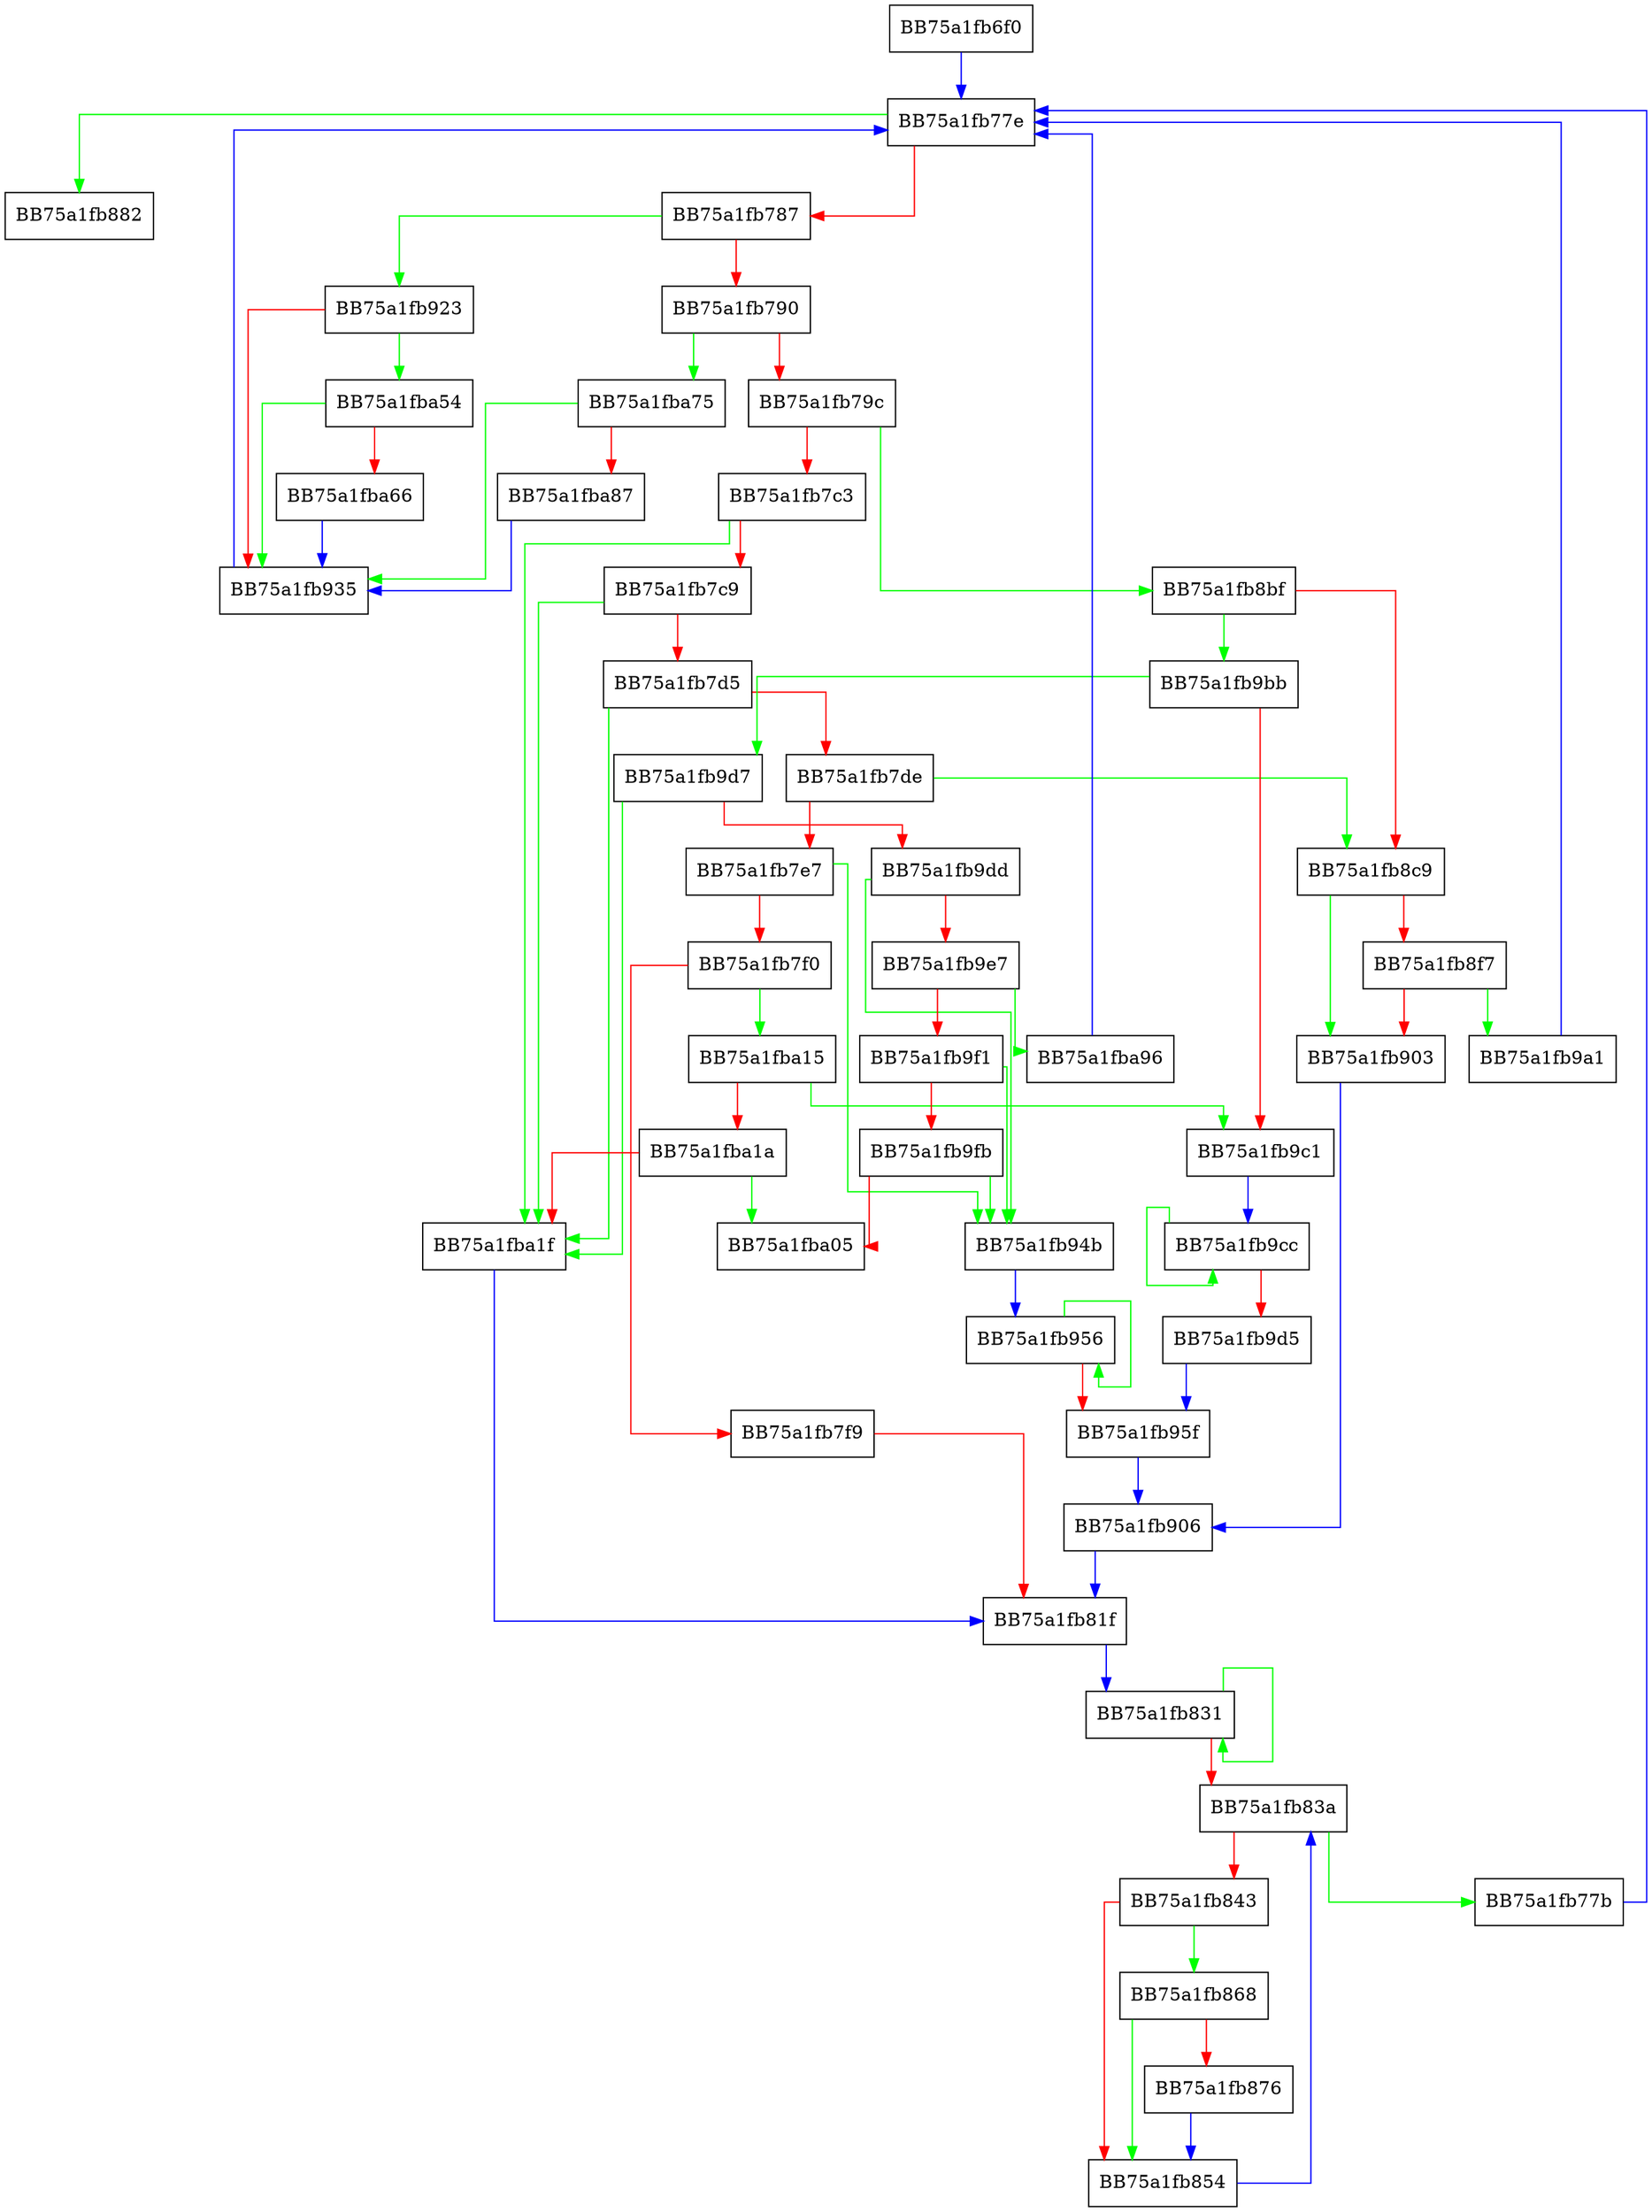 digraph str_format {
  node [shape="box"];
  graph [splines=ortho];
  BB75a1fb6f0 -> BB75a1fb77e [color="blue"];
  BB75a1fb77b -> BB75a1fb77e [color="blue"];
  BB75a1fb77e -> BB75a1fb882 [color="green"];
  BB75a1fb77e -> BB75a1fb787 [color="red"];
  BB75a1fb787 -> BB75a1fb923 [color="green"];
  BB75a1fb787 -> BB75a1fb790 [color="red"];
  BB75a1fb790 -> BB75a1fba75 [color="green"];
  BB75a1fb790 -> BB75a1fb79c [color="red"];
  BB75a1fb79c -> BB75a1fb8bf [color="green"];
  BB75a1fb79c -> BB75a1fb7c3 [color="red"];
  BB75a1fb7c3 -> BB75a1fba1f [color="green"];
  BB75a1fb7c3 -> BB75a1fb7c9 [color="red"];
  BB75a1fb7c9 -> BB75a1fba1f [color="green"];
  BB75a1fb7c9 -> BB75a1fb7d5 [color="red"];
  BB75a1fb7d5 -> BB75a1fba1f [color="green"];
  BB75a1fb7d5 -> BB75a1fb7de [color="red"];
  BB75a1fb7de -> BB75a1fb8c9 [color="green"];
  BB75a1fb7de -> BB75a1fb7e7 [color="red"];
  BB75a1fb7e7 -> BB75a1fb94b [color="green"];
  BB75a1fb7e7 -> BB75a1fb7f0 [color="red"];
  BB75a1fb7f0 -> BB75a1fba15 [color="green"];
  BB75a1fb7f0 -> BB75a1fb7f9 [color="red"];
  BB75a1fb7f9 -> BB75a1fb81f [color="red"];
  BB75a1fb81f -> BB75a1fb831 [color="blue"];
  BB75a1fb831 -> BB75a1fb831 [color="green"];
  BB75a1fb831 -> BB75a1fb83a [color="red"];
  BB75a1fb83a -> BB75a1fb77b [color="green"];
  BB75a1fb83a -> BB75a1fb843 [color="red"];
  BB75a1fb843 -> BB75a1fb868 [color="green"];
  BB75a1fb843 -> BB75a1fb854 [color="red"];
  BB75a1fb854 -> BB75a1fb83a [color="blue"];
  BB75a1fb868 -> BB75a1fb854 [color="green"];
  BB75a1fb868 -> BB75a1fb876 [color="red"];
  BB75a1fb876 -> BB75a1fb854 [color="blue"];
  BB75a1fb8bf -> BB75a1fb9bb [color="green"];
  BB75a1fb8bf -> BB75a1fb8c9 [color="red"];
  BB75a1fb8c9 -> BB75a1fb903 [color="green"];
  BB75a1fb8c9 -> BB75a1fb8f7 [color="red"];
  BB75a1fb8f7 -> BB75a1fb9a1 [color="green"];
  BB75a1fb8f7 -> BB75a1fb903 [color="red"];
  BB75a1fb903 -> BB75a1fb906 [color="blue"];
  BB75a1fb906 -> BB75a1fb81f [color="blue"];
  BB75a1fb923 -> BB75a1fba54 [color="green"];
  BB75a1fb923 -> BB75a1fb935 [color="red"];
  BB75a1fb935 -> BB75a1fb77e [color="blue"];
  BB75a1fb94b -> BB75a1fb956 [color="blue"];
  BB75a1fb956 -> BB75a1fb956 [color="green"];
  BB75a1fb956 -> BB75a1fb95f [color="red"];
  BB75a1fb95f -> BB75a1fb906 [color="blue"];
  BB75a1fb9a1 -> BB75a1fb77e [color="blue"];
  BB75a1fb9bb -> BB75a1fb9d7 [color="green"];
  BB75a1fb9bb -> BB75a1fb9c1 [color="red"];
  BB75a1fb9c1 -> BB75a1fb9cc [color="blue"];
  BB75a1fb9cc -> BB75a1fb9cc [color="green"];
  BB75a1fb9cc -> BB75a1fb9d5 [color="red"];
  BB75a1fb9d5 -> BB75a1fb95f [color="blue"];
  BB75a1fb9d7 -> BB75a1fba1f [color="green"];
  BB75a1fb9d7 -> BB75a1fb9dd [color="red"];
  BB75a1fb9dd -> BB75a1fb94b [color="green"];
  BB75a1fb9dd -> BB75a1fb9e7 [color="red"];
  BB75a1fb9e7 -> BB75a1fba96 [color="green"];
  BB75a1fb9e7 -> BB75a1fb9f1 [color="red"];
  BB75a1fb9f1 -> BB75a1fb94b [color="green"];
  BB75a1fb9f1 -> BB75a1fb9fb [color="red"];
  BB75a1fb9fb -> BB75a1fb94b [color="green"];
  BB75a1fb9fb -> BB75a1fba05 [color="red"];
  BB75a1fba15 -> BB75a1fb9c1 [color="green"];
  BB75a1fba15 -> BB75a1fba1a [color="red"];
  BB75a1fba1a -> BB75a1fba05 [color="green"];
  BB75a1fba1a -> BB75a1fba1f [color="red"];
  BB75a1fba1f -> BB75a1fb81f [color="blue"];
  BB75a1fba54 -> BB75a1fb935 [color="green"];
  BB75a1fba54 -> BB75a1fba66 [color="red"];
  BB75a1fba66 -> BB75a1fb935 [color="blue"];
  BB75a1fba75 -> BB75a1fb935 [color="green"];
  BB75a1fba75 -> BB75a1fba87 [color="red"];
  BB75a1fba87 -> BB75a1fb935 [color="blue"];
  BB75a1fba96 -> BB75a1fb77e [color="blue"];
}